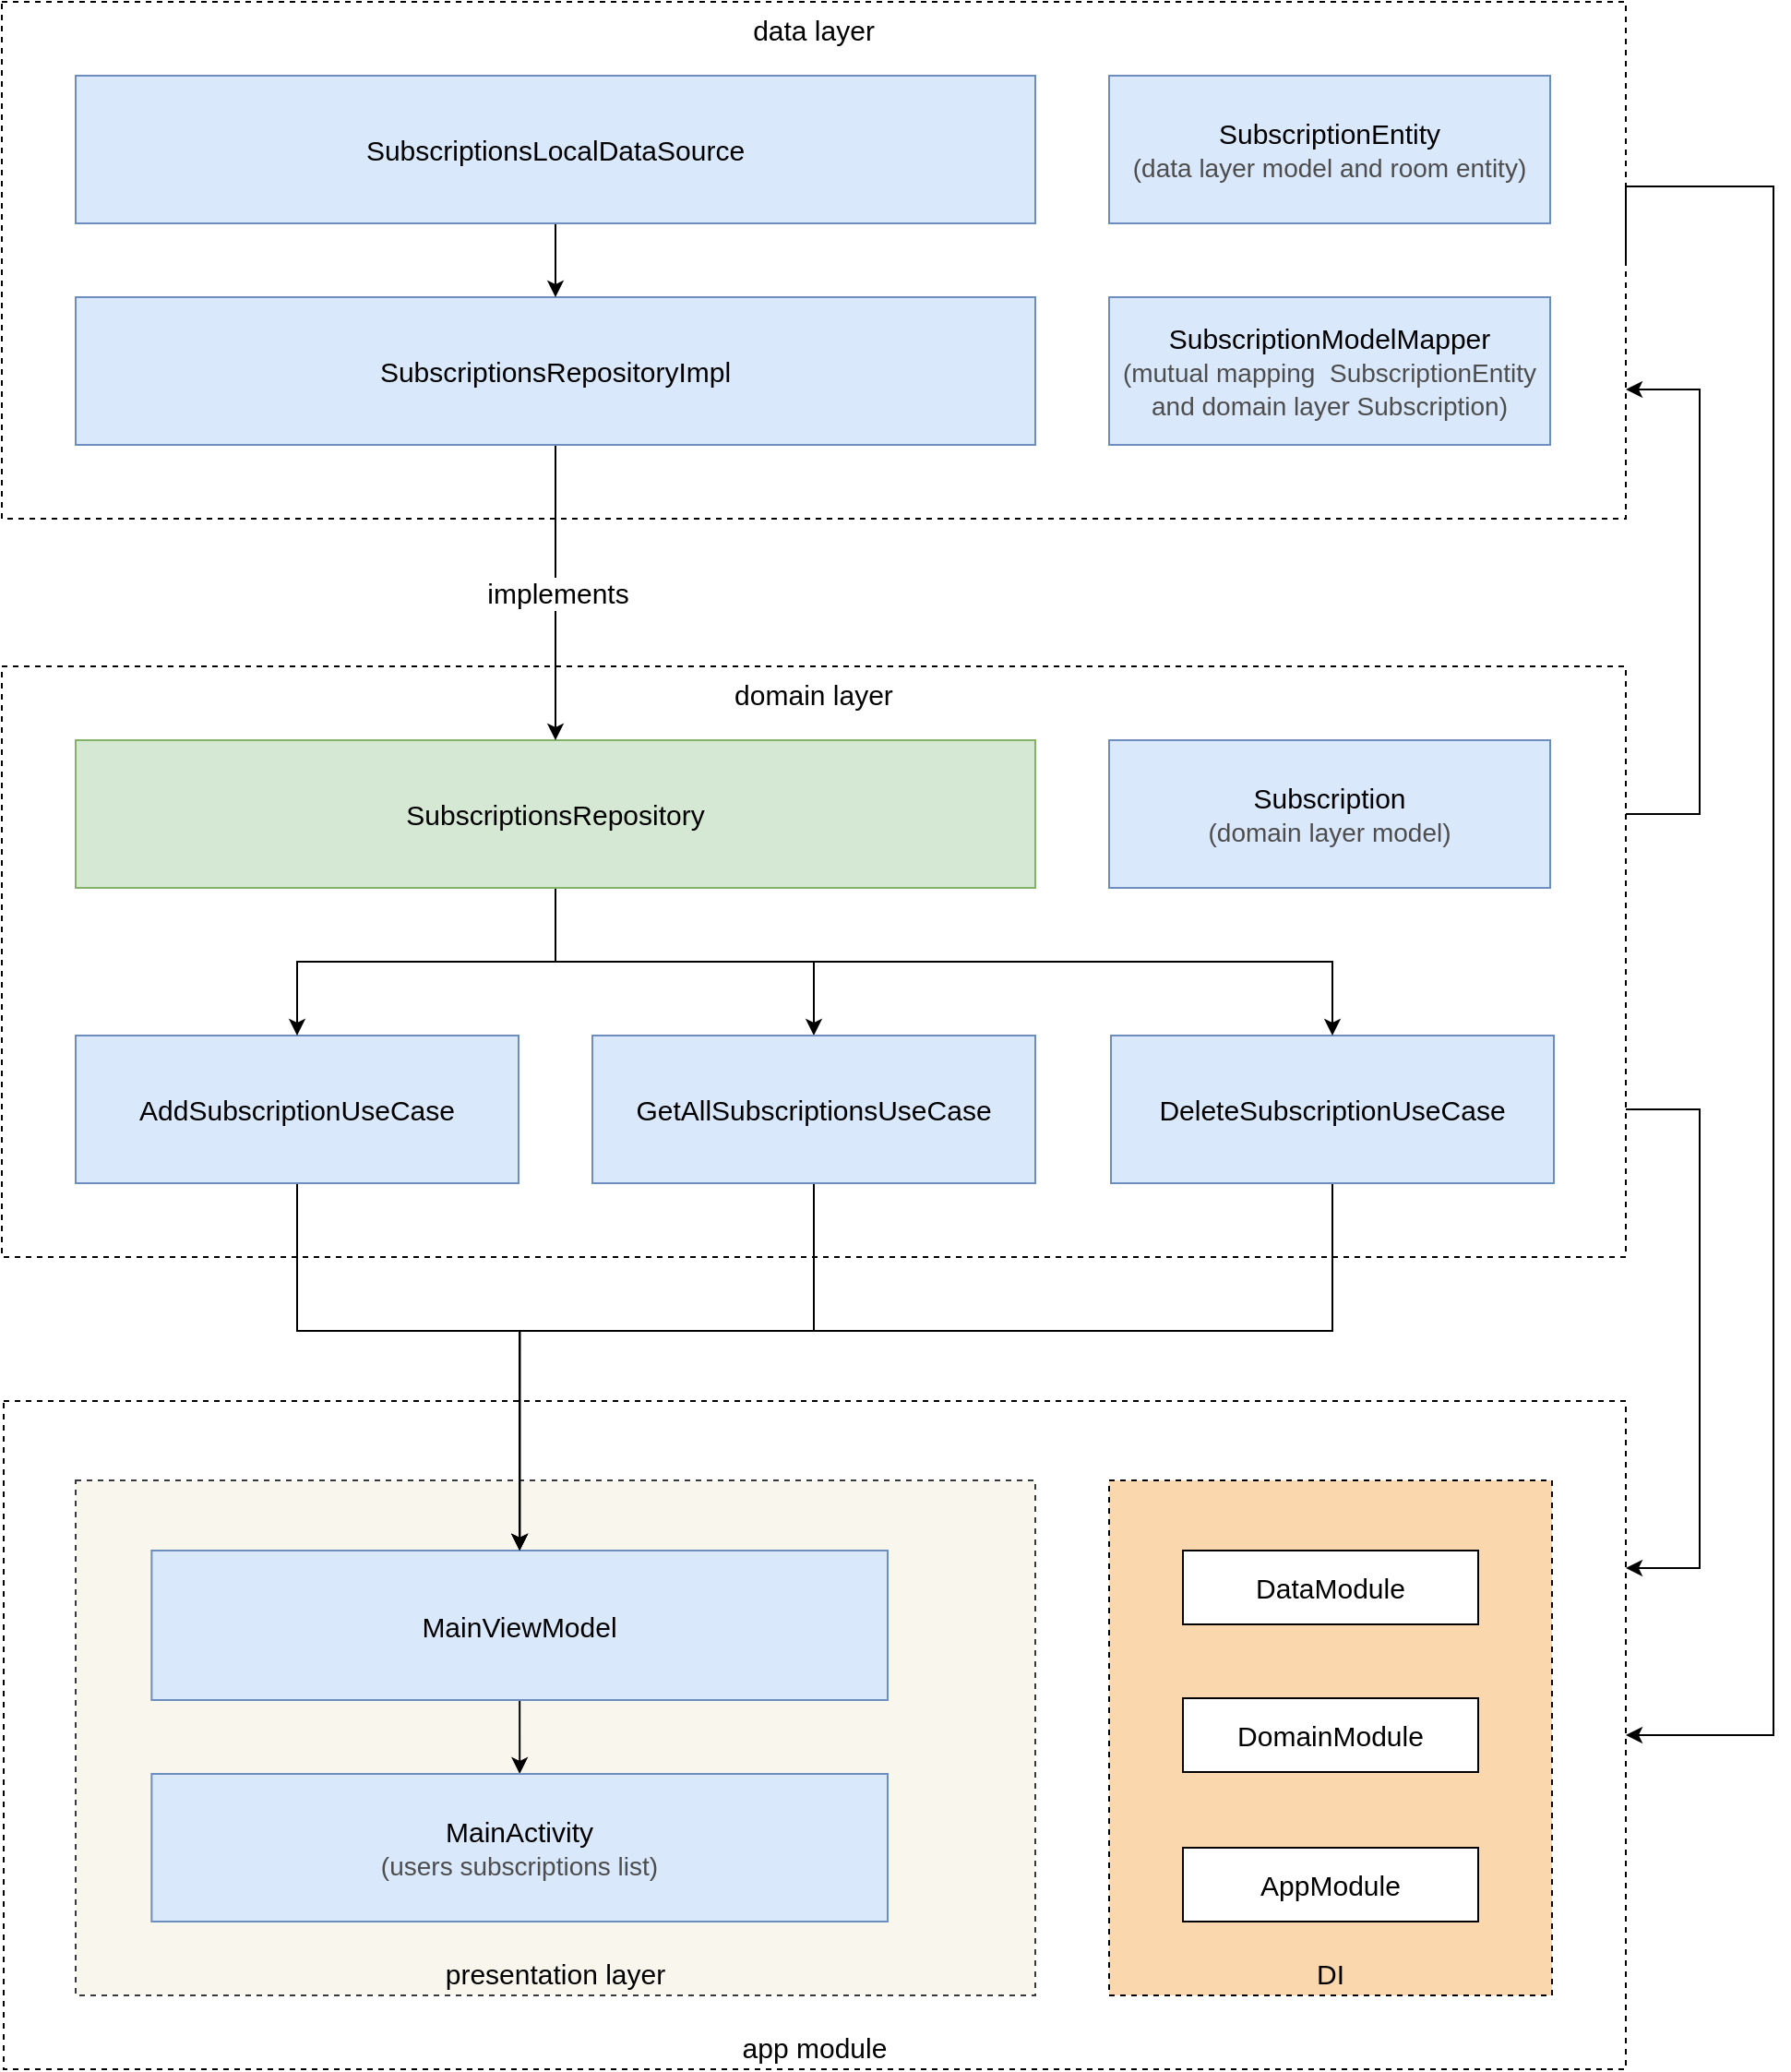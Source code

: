 <mxfile version="20.2.3" type="device"><diagram id="DjbOLP9FBli-HImQmUfo" name="Page-1"><mxGraphModel dx="2112" dy="725" grid="1" gridSize="10" guides="1" tooltips="1" connect="1" arrows="1" fold="1" page="1" pageScale="1" pageWidth="583" pageHeight="827" math="0" shadow="0"><root><mxCell id="0"/><mxCell id="1" parent="0"/><mxCell id="-9umfXpzjy3rjKLvMe7--1" value="app module" style="rounded=0;whiteSpace=wrap;html=1;verticalAlign=bottom;fontSize=15;dashed=1;" parent="1" vertex="1"><mxGeometry x="-1079" y="1118" width="879" height="362" as="geometry"/></mxCell><mxCell id="-9umfXpzjy3rjKLvMe7--2" value="&lt;font size=&quot;1&quot; style=&quot;&quot;&gt;&lt;span style=&quot;font-size: 15px;&quot;&gt;presentation layer&lt;/span&gt;&lt;/font&gt;" style="rounded=0;whiteSpace=wrap;html=1;align=center;verticalAlign=bottom;fillColor=#f9f7ed;strokeColor=#36393d;dashed=1;" parent="1" vertex="1"><mxGeometry x="-1040" y="1161" width="520" height="279" as="geometry"/></mxCell><mxCell id="-9umfXpzjy3rjKLvMe7--3" style="edgeStyle=orthogonalEdgeStyle;rounded=0;orthogonalLoop=1;jettySize=auto;html=1;exitX=1;exitY=0.5;exitDx=0;exitDy=0;entryX=1;entryY=0.5;entryDx=0;entryDy=0;fontSize=15;" parent="1" source="-9umfXpzjy3rjKLvMe7--4" target="-9umfXpzjy3rjKLvMe7--1" edge="1"><mxGeometry relative="1" as="geometry"><Array as="points"><mxPoint x="-120" y="460"/><mxPoint x="-120" y="1299"/></Array></mxGeometry></mxCell><mxCell id="-9umfXpzjy3rjKLvMe7--4" value="data layer" style="rounded=0;whiteSpace=wrap;html=1;verticalAlign=top;fontSize=15;dashed=1;fillColor=none;" parent="1" vertex="1"><mxGeometry x="-1080" y="360" width="880" height="280" as="geometry"/></mxCell><mxCell id="-9umfXpzjy3rjKLvMe7--5" style="edgeStyle=orthogonalEdgeStyle;rounded=0;orthogonalLoop=1;jettySize=auto;html=1;fontSize=15;entryX=1;entryY=0.25;entryDx=0;entryDy=0;exitX=1;exitY=0.75;exitDx=0;exitDy=0;" parent="1" source="-9umfXpzjy3rjKLvMe7--7" target="-9umfXpzjy3rjKLvMe7--1" edge="1"><mxGeometry relative="1" as="geometry"><mxPoint x="-190" y="1000" as="sourcePoint"/><Array as="points"><mxPoint x="-160" y="960"/><mxPoint x="-160" y="1209"/></Array><mxPoint x="-170" y="1200" as="targetPoint"/></mxGeometry></mxCell><mxCell id="-9umfXpzjy3rjKLvMe7--6" style="edgeStyle=orthogonalEdgeStyle;rounded=0;orthogonalLoop=1;jettySize=auto;html=1;entryX=1;entryY=0.75;entryDx=0;entryDy=0;fontSize=15;exitX=1;exitY=0.25;exitDx=0;exitDy=0;" parent="1" source="-9umfXpzjy3rjKLvMe7--7" target="-9umfXpzjy3rjKLvMe7--4" edge="1"><mxGeometry relative="1" as="geometry"><Array as="points"><mxPoint x="-160" y="800"/><mxPoint x="-160" y="570"/></Array><mxPoint x="-180" y="780" as="sourcePoint"/></mxGeometry></mxCell><mxCell id="-9umfXpzjy3rjKLvMe7--7" value="domain layer" style="rounded=0;whiteSpace=wrap;html=1;verticalAlign=top;fontSize=15;dashed=1;" parent="1" vertex="1"><mxGeometry x="-1080" y="720" width="880" height="320" as="geometry"/></mxCell><mxCell id="-9umfXpzjy3rjKLvMe7--8" style="edgeStyle=orthogonalEdgeStyle;rounded=0;orthogonalLoop=1;jettySize=auto;html=1;exitX=0.5;exitY=1;exitDx=0;exitDy=0;" parent="1" source="-9umfXpzjy3rjKLvMe7--9" target="-9umfXpzjy3rjKLvMe7--27" edge="1"><mxGeometry relative="1" as="geometry"/></mxCell><mxCell id="-9umfXpzjy3rjKLvMe7--9" value="MainViewModel" style="rounded=0;whiteSpace=wrap;html=1;fontSize=15;fillColor=#dae8fc;strokeColor=#6c8ebf;" parent="1" vertex="1"><mxGeometry x="-998.82" y="1199" width="398.82" height="81" as="geometry"/></mxCell><mxCell id="-9umfXpzjy3rjKLvMe7--10" value="Subscription&lt;br style=&quot;font-size: 15px;&quot;&gt;&lt;font style=&quot;font-size: 14px;&quot; color=&quot;#4d4d4d&quot;&gt;(domain layer model)&lt;/font&gt;" style="rounded=0;whiteSpace=wrap;html=1;fontSize=15;fillColor=#dae8fc;strokeColor=#6c8ebf;glass=0;" parent="1" vertex="1"><mxGeometry x="-480" y="760" width="239" height="80" as="geometry"/></mxCell><mxCell id="-9umfXpzjy3rjKLvMe7--11" style="edgeStyle=orthogonalEdgeStyle;rounded=0;orthogonalLoop=1;jettySize=auto;html=1;exitX=0.5;exitY=1;exitDx=0;exitDy=0;entryX=0.5;entryY=0;entryDx=0;entryDy=0;fontSize=15;" parent="1" source="-9umfXpzjy3rjKLvMe7--12" target="-9umfXpzjy3rjKLvMe7--9" edge="1"><mxGeometry relative="1" as="geometry"><Array as="points"><mxPoint x="-920" y="1080"/><mxPoint x="-799" y="1080"/></Array></mxGeometry></mxCell><mxCell id="-9umfXpzjy3rjKLvMe7--12" value="AddSubscriptionUseCase" style="rounded=0;whiteSpace=wrap;html=1;fontSize=15;fillColor=#dae8fc;strokeColor=#6c8ebf;" parent="1" vertex="1"><mxGeometry x="-1040" y="920" width="240" height="80" as="geometry"/></mxCell><mxCell id="-9umfXpzjy3rjKLvMe7--13" style="edgeStyle=orthogonalEdgeStyle;rounded=0;orthogonalLoop=1;jettySize=auto;html=1;exitX=0.5;exitY=1;exitDx=0;exitDy=0;entryX=0.5;entryY=0;entryDx=0;entryDy=0;fontSize=15;" parent="1" source="-9umfXpzjy3rjKLvMe7--14" target="-9umfXpzjy3rjKLvMe7--9" edge="1"><mxGeometry relative="1" as="geometry"><Array as="points"><mxPoint x="-359" y="1080"/><mxPoint x="-799" y="1080"/></Array></mxGeometry></mxCell><mxCell id="-9umfXpzjy3rjKLvMe7--14" value="DeleteSubscriptionUseCase" style="rounded=0;whiteSpace=wrap;html=1;fontSize=15;fillColor=#dae8fc;strokeColor=#6c8ebf;" parent="1" vertex="1"><mxGeometry x="-479" y="920" width="240" height="80" as="geometry"/></mxCell><mxCell id="-9umfXpzjy3rjKLvMe7--16" style="edgeStyle=orthogonalEdgeStyle;rounded=0;orthogonalLoop=1;jettySize=auto;html=1;exitX=0.5;exitY=1;exitDx=0;exitDy=0;entryX=0.5;entryY=0;entryDx=0;entryDy=0;fontSize=15;" parent="1" source="-9umfXpzjy3rjKLvMe7--17" target="-9umfXpzjy3rjKLvMe7--14" edge="1"><mxGeometry relative="1" as="geometry"><Array as="points"><mxPoint x="-780" y="880"/><mxPoint x="-359" y="880"/></Array></mxGeometry></mxCell><mxCell id="Qttz3wPqmrpunapVI-bV-4" style="edgeStyle=orthogonalEdgeStyle;rounded=0;orthogonalLoop=1;jettySize=auto;html=1;entryX=0.5;entryY=0;entryDx=0;entryDy=0;exitX=0.5;exitY=1;exitDx=0;exitDy=0;" edge="1" parent="1" source="-9umfXpzjy3rjKLvMe7--17" target="Qttz3wPqmrpunapVI-bV-2"><mxGeometry relative="1" as="geometry"><mxPoint x="-1144" y="876" as="sourcePoint"/><Array as="points"><mxPoint x="-780" y="880"/><mxPoint x="-640" y="880"/></Array></mxGeometry></mxCell><mxCell id="Qttz3wPqmrpunapVI-bV-7" style="edgeStyle=orthogonalEdgeStyle;rounded=0;orthogonalLoop=1;jettySize=auto;html=1;entryX=0.5;entryY=0;entryDx=0;entryDy=0;fontSize=15;" edge="1" parent="1" source="-9umfXpzjy3rjKLvMe7--17" target="-9umfXpzjy3rjKLvMe7--12"><mxGeometry relative="1" as="geometry"/></mxCell><mxCell id="-9umfXpzjy3rjKLvMe7--17" value="SubscriptionsRepository" style="rounded=0;whiteSpace=wrap;html=1;fillColor=#d5e8d4;strokeColor=#82b366;fontSize=15;glass=0;" parent="1" vertex="1"><mxGeometry x="-1040" y="760" width="520" height="80" as="geometry"/></mxCell><mxCell id="Qttz3wPqmrpunapVI-bV-1" style="edgeStyle=orthogonalEdgeStyle;rounded=0;orthogonalLoop=1;jettySize=auto;html=1;entryX=0.5;entryY=0;entryDx=0;entryDy=0;" edge="1" parent="1" source="-9umfXpzjy3rjKLvMe7--19" target="-9umfXpzjy3rjKLvMe7--17"><mxGeometry relative="1" as="geometry"/></mxCell><mxCell id="Qttz3wPqmrpunapVI-bV-8" value="implements" style="edgeLabel;html=1;align=center;verticalAlign=middle;resizable=0;points=[];fontSize=15;" vertex="1" connectable="0" parent="Qttz3wPqmrpunapVI-bV-1"><mxGeometry x="-0.064" y="2" relative="1" as="geometry"><mxPoint x="-1" y="5" as="offset"/></mxGeometry></mxCell><mxCell id="-9umfXpzjy3rjKLvMe7--19" value="&lt;font style=&quot;font-size: 15px;&quot;&gt;SubscriptionsRepositoryImpl&lt;/font&gt;" style="rounded=0;whiteSpace=wrap;html=1;fillColor=#dae8fc;strokeColor=#6c8ebf;" parent="1" vertex="1"><mxGeometry x="-1040" y="520" width="520" height="80" as="geometry"/></mxCell><mxCell id="Qttz3wPqmrpunapVI-bV-9" style="edgeStyle=orthogonalEdgeStyle;orthogonalLoop=1;jettySize=auto;html=1;entryX=0.5;entryY=0;entryDx=0;entryDy=0;fontSize=15;endArrow=classic;rounded=0;endFill=1;exitX=0.5;exitY=1;exitDx=0;exitDy=0;" edge="1" parent="1" source="-9umfXpzjy3rjKLvMe7--25" target="-9umfXpzjy3rjKLvMe7--19"><mxGeometry relative="1" as="geometry"><mxPoint x="-779.368" y="440" as="sourcePoint"/></mxGeometry></mxCell><mxCell id="-9umfXpzjy3rjKLvMe7--25" value="&lt;font style=&quot;font-size: 15px;&quot;&gt;SubscriptionsLocalDataSource&lt;br&gt;&lt;/font&gt;" style="rounded=0;whiteSpace=wrap;html=1;fillColor=#dae8fc;strokeColor=#6c8ebf;" parent="1" vertex="1"><mxGeometry x="-1040" y="400" width="520" height="80" as="geometry"/></mxCell><mxCell id="-9umfXpzjy3rjKLvMe7--27" value="MainActivity&lt;br&gt;&lt;font style=&quot;font-size: 14px;&quot; color=&quot;#4d4d4d&quot;&gt;(users subscriptions list)&lt;/font&gt;" style="rounded=0;whiteSpace=wrap;html=1;fontSize=15;fillColor=#dae8fc;strokeColor=#6c8ebf;" parent="1" vertex="1"><mxGeometry x="-998.82" y="1320" width="398.82" height="80" as="geometry"/></mxCell><mxCell id="-9umfXpzjy3rjKLvMe7--28" value="&lt;font style=&quot;font-size: 15px;&quot;&gt;DI&lt;/font&gt;" style="rounded=0;whiteSpace=wrap;html=1;align=center;verticalAlign=bottom;fillColor=#fad7ac;strokeColor=#000000;dashed=1;" parent="1" vertex="1"><mxGeometry x="-480" y="1161" width="240" height="279" as="geometry"/></mxCell><mxCell id="-9umfXpzjy3rjKLvMe7--29" value="&lt;font style=&quot;font-size: 15px;&quot;&gt;AppModule&lt;/font&gt;" style="rounded=0;whiteSpace=wrap;html=1;" parent="1" vertex="1"><mxGeometry x="-440" y="1360" width="160" height="40" as="geometry"/></mxCell><mxCell id="-9umfXpzjy3rjKLvMe7--30" value="&lt;font style=&quot;font-size: 15px;&quot;&gt;DomainModule&lt;/font&gt;" style="rounded=0;whiteSpace=wrap;html=1;" parent="1" vertex="1"><mxGeometry x="-440" y="1279" width="160" height="40" as="geometry"/></mxCell><mxCell id="-9umfXpzjy3rjKLvMe7--31" value="&lt;font style=&quot;font-size: 15px;&quot;&gt;DataModule&lt;/font&gt;" style="rounded=0;whiteSpace=wrap;html=1;" parent="1" vertex="1"><mxGeometry x="-440" y="1199" width="160" height="40" as="geometry"/></mxCell><mxCell id="Qttz3wPqmrpunapVI-bV-3" style="edgeStyle=orthogonalEdgeStyle;rounded=0;orthogonalLoop=1;jettySize=auto;html=1;exitX=0.5;exitY=1;exitDx=0;exitDy=0;entryX=0.5;entryY=0;entryDx=0;entryDy=0;" edge="1" parent="1" source="Qttz3wPqmrpunapVI-bV-2" target="-9umfXpzjy3rjKLvMe7--9"><mxGeometry relative="1" as="geometry"><mxPoint x="-800" y="1100" as="targetPoint"/><Array as="points"><mxPoint x="-640" y="1080"/><mxPoint x="-799" y="1080"/></Array></mxGeometry></mxCell><mxCell id="Qttz3wPqmrpunapVI-bV-2" value="GetAllSubscriptionsUseCase" style="rounded=0;whiteSpace=wrap;html=1;fontSize=15;fillColor=#dae8fc;strokeColor=#6c8ebf;" vertex="1" parent="1"><mxGeometry x="-760" y="920" width="240" height="80" as="geometry"/></mxCell><mxCell id="Qttz3wPqmrpunapVI-bV-16" value="SubscriptionEntity&lt;br style=&quot;font-size: 15px;&quot;&gt;&lt;font color=&quot;#4d4d4d&quot; style=&quot;font-size: 14px;&quot;&gt;(data layer model and room entity)&lt;br&gt;&lt;/font&gt;" style="rounded=0;whiteSpace=wrap;html=1;fontSize=15;fillColor=#dae8fc;strokeColor=#6c8ebf;glass=0;" vertex="1" parent="1"><mxGeometry x="-480" y="400" width="239" height="80" as="geometry"/></mxCell><mxCell id="Qttz3wPqmrpunapVI-bV-17" value="SubscriptionModelMapper&lt;br style=&quot;font-size: 15px;&quot;&gt;&lt;font color=&quot;#4d4d4d&quot; style=&quot;font-size: 14px;&quot;&gt;(mutual mapping&amp;nbsp; SubscriptionEntity and&amp;nbsp;&lt;/font&gt;&lt;span style=&quot;color: rgb(77, 77, 77); font-size: 14px;&quot;&gt;domain layer&amp;nbsp;&lt;/span&gt;&lt;font color=&quot;#4d4d4d&quot; style=&quot;font-size: 14px;&quot;&gt;Subscription)&lt;/font&gt;" style="rounded=0;whiteSpace=wrap;html=1;fontSize=15;fillColor=#dae8fc;strokeColor=#6c8ebf;glass=0;" vertex="1" parent="1"><mxGeometry x="-480" y="520" width="239" height="80" as="geometry"/></mxCell></root></mxGraphModel></diagram></mxfile>